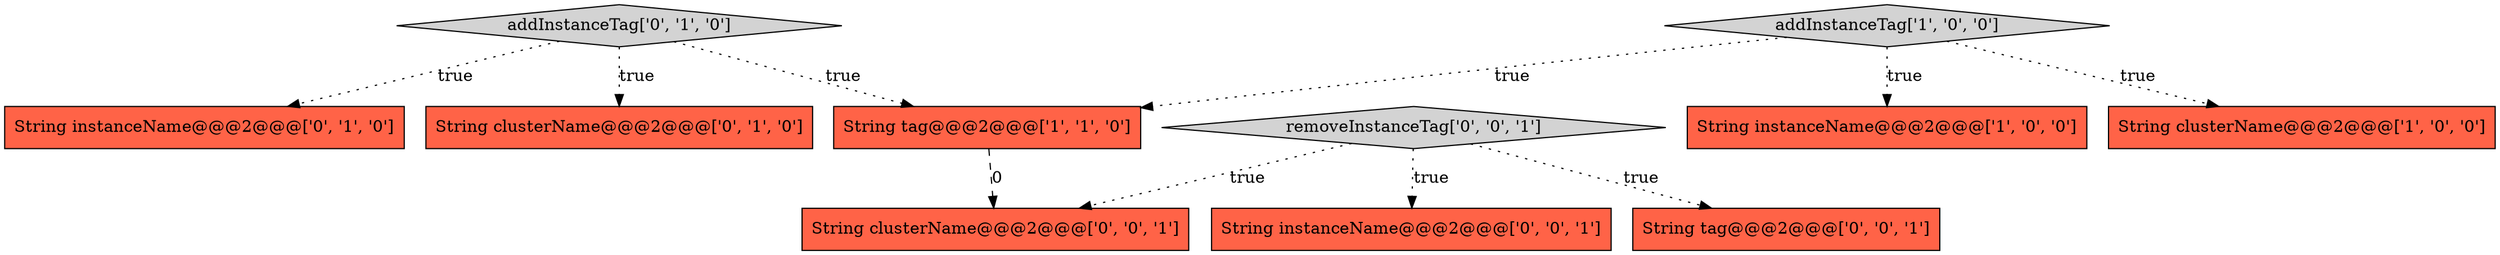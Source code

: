 digraph {
6 [style = filled, label = "String instanceName@@@2@@@['0', '1', '0']", fillcolor = tomato, shape = box image = "AAA0AAABBB2BBB"];
4 [style = filled, label = "addInstanceTag['0', '1', '0']", fillcolor = lightgray, shape = diamond image = "AAA0AAABBB2BBB"];
10 [style = filled, label = "String clusterName@@@2@@@['0', '0', '1']", fillcolor = tomato, shape = box image = "AAA0AAABBB3BBB"];
7 [style = filled, label = "removeInstanceTag['0', '0', '1']", fillcolor = lightgray, shape = diamond image = "AAA0AAABBB3BBB"];
8 [style = filled, label = "String instanceName@@@2@@@['0', '0', '1']", fillcolor = tomato, shape = box image = "AAA0AAABBB3BBB"];
5 [style = filled, label = "String clusterName@@@2@@@['0', '1', '0']", fillcolor = tomato, shape = box image = "AAA0AAABBB2BBB"];
1 [style = filled, label = "addInstanceTag['1', '0', '0']", fillcolor = lightgray, shape = diamond image = "AAA0AAABBB1BBB"];
0 [style = filled, label = "String instanceName@@@2@@@['1', '0', '0']", fillcolor = tomato, shape = box image = "AAA0AAABBB1BBB"];
3 [style = filled, label = "String tag@@@2@@@['1', '1', '0']", fillcolor = tomato, shape = box image = "AAA0AAABBB1BBB"];
2 [style = filled, label = "String clusterName@@@2@@@['1', '0', '0']", fillcolor = tomato, shape = box image = "AAA0AAABBB1BBB"];
9 [style = filled, label = "String tag@@@2@@@['0', '0', '1']", fillcolor = tomato, shape = box image = "AAA0AAABBB3BBB"];
4->6 [style = dotted, label="true"];
4->5 [style = dotted, label="true"];
3->10 [style = dashed, label="0"];
1->0 [style = dotted, label="true"];
4->3 [style = dotted, label="true"];
7->10 [style = dotted, label="true"];
7->9 [style = dotted, label="true"];
1->2 [style = dotted, label="true"];
7->8 [style = dotted, label="true"];
1->3 [style = dotted, label="true"];
}
